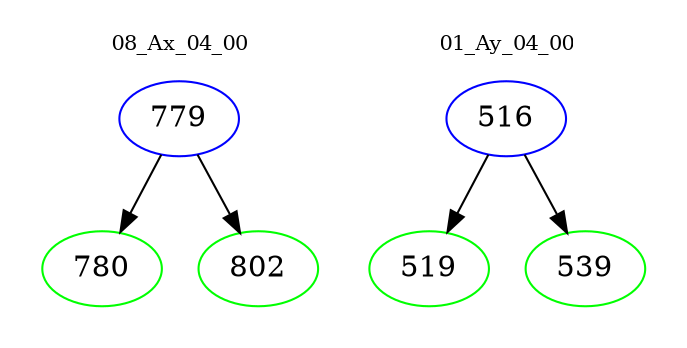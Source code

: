 digraph{
subgraph cluster_0 {
color = white
label = "08_Ax_04_00";
fontsize=10;
T0_779 [label="779", color="blue"]
T0_779 -> T0_780 [color="black"]
T0_780 [label="780", color="green"]
T0_779 -> T0_802 [color="black"]
T0_802 [label="802", color="green"]
}
subgraph cluster_1 {
color = white
label = "01_Ay_04_00";
fontsize=10;
T1_516 [label="516", color="blue"]
T1_516 -> T1_519 [color="black"]
T1_519 [label="519", color="green"]
T1_516 -> T1_539 [color="black"]
T1_539 [label="539", color="green"]
}
}
